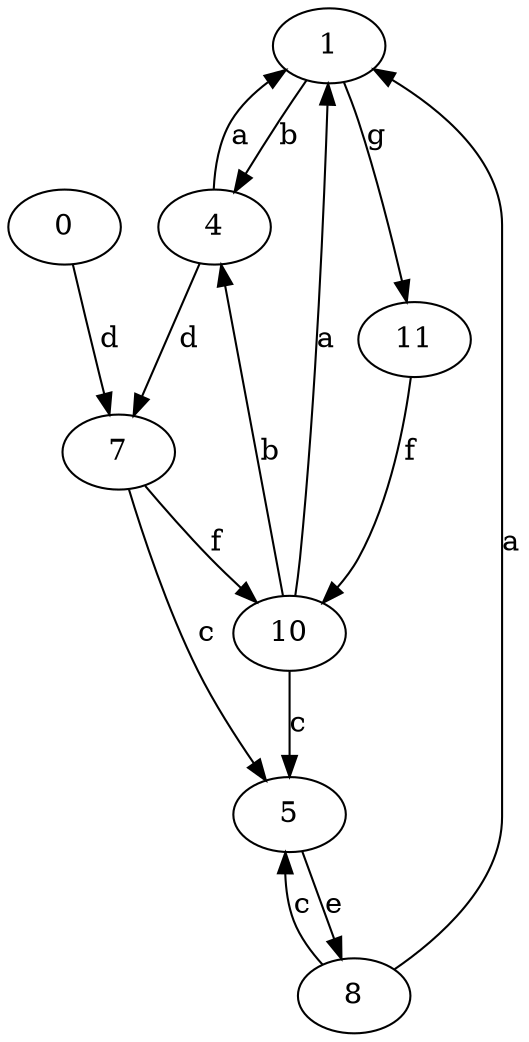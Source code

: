 strict digraph  {
1;
4;
5;
7;
8;
0;
10;
11;
1 -> 4  [label=b];
1 -> 11  [label=g];
4 -> 1  [label=a];
4 -> 7  [label=d];
5 -> 8  [label=e];
7 -> 5  [label=c];
7 -> 10  [label=f];
8 -> 1  [label=a];
8 -> 5  [label=c];
0 -> 7  [label=d];
10 -> 1  [label=a];
10 -> 4  [label=b];
10 -> 5  [label=c];
11 -> 10  [label=f];
}

